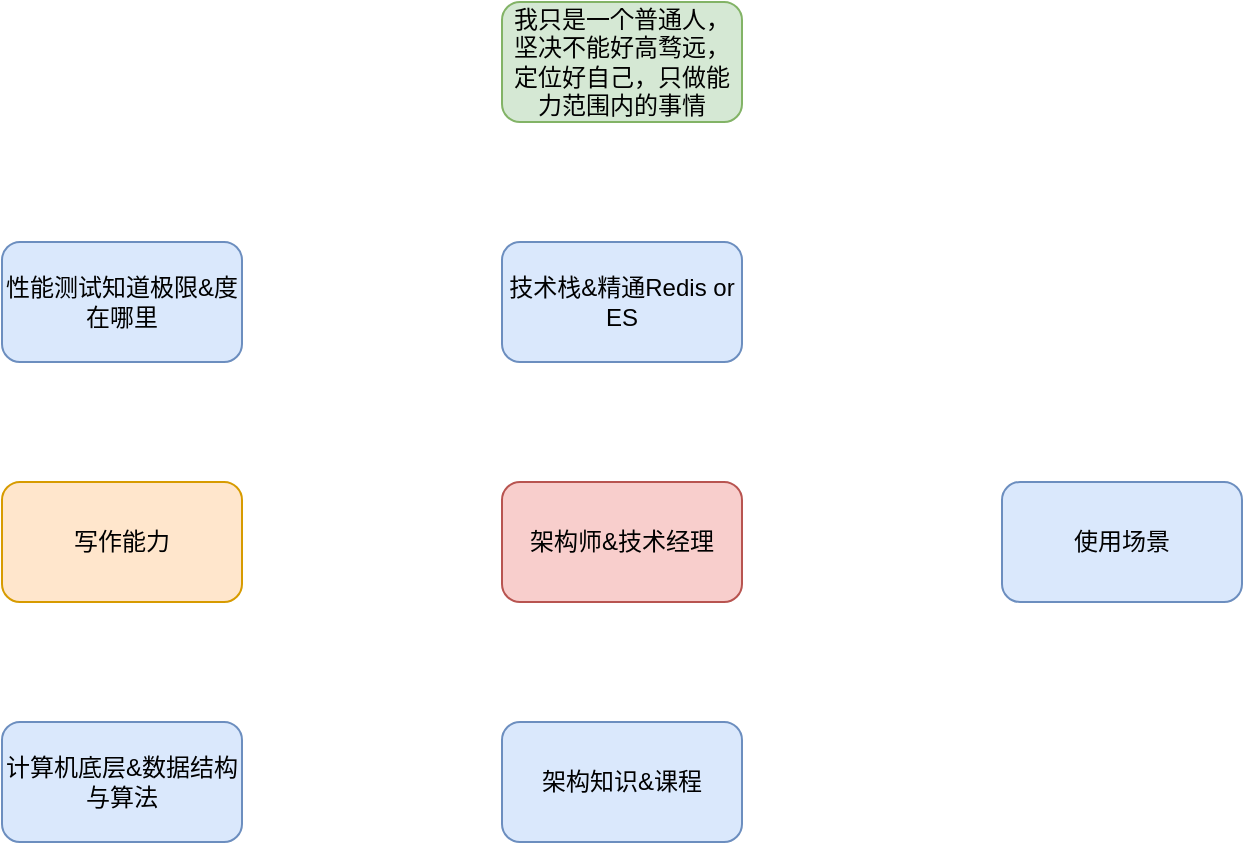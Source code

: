 <mxfile version="17.4.0" type="github">
  <diagram id="yX4JlD2XJ49cNifu15De" name="Page-1">
    <mxGraphModel dx="1002" dy="685" grid="1" gridSize="10" guides="1" tooltips="1" connect="1" arrows="1" fold="1" page="1" pageScale="1" pageWidth="827" pageHeight="1169" math="0" shadow="0">
      <root>
        <mxCell id="0" />
        <mxCell id="1" parent="0" />
        <mxCell id="sOjoA4uLG9KZKxS9Kc0K-1" value="性能测试知道极限&amp;amp;度在哪里" style="rounded=1;whiteSpace=wrap;html=1;fillColor=#dae8fc;strokeColor=#6c8ebf;" vertex="1" parent="1">
          <mxGeometry x="120" y="390" width="120" height="60" as="geometry" />
        </mxCell>
        <mxCell id="sOjoA4uLG9KZKxS9Kc0K-2" value="写作能力" style="rounded=1;whiteSpace=wrap;html=1;fillColor=#ffe6cc;strokeColor=#d79b00;" vertex="1" parent="1">
          <mxGeometry x="120" y="510" width="120" height="60" as="geometry" />
        </mxCell>
        <mxCell id="sOjoA4uLG9KZKxS9Kc0K-3" value="计算机底层&amp;amp;数据结构与算法" style="rounded=1;whiteSpace=wrap;html=1;fillColor=#dae8fc;strokeColor=#6c8ebf;" vertex="1" parent="1">
          <mxGeometry x="120" y="630" width="120" height="60" as="geometry" />
        </mxCell>
        <mxCell id="sOjoA4uLG9KZKxS9Kc0K-4" value="架构师&amp;amp;技术经理" style="rounded=1;whiteSpace=wrap;html=1;fillColor=#f8cecc;strokeColor=#b85450;" vertex="1" parent="1">
          <mxGeometry x="370" y="510" width="120" height="60" as="geometry" />
        </mxCell>
        <mxCell id="sOjoA4uLG9KZKxS9Kc0K-5" value="技术栈&amp;amp;精通Redis or ES" style="rounded=1;whiteSpace=wrap;html=1;fillColor=#dae8fc;strokeColor=#6c8ebf;" vertex="1" parent="1">
          <mxGeometry x="370" y="390" width="120" height="60" as="geometry" />
        </mxCell>
        <mxCell id="sOjoA4uLG9KZKxS9Kc0K-6" value="架构知识&amp;amp;课程" style="rounded=1;whiteSpace=wrap;html=1;fillColor=#dae8fc;strokeColor=#6c8ebf;" vertex="1" parent="1">
          <mxGeometry x="370" y="630" width="120" height="60" as="geometry" />
        </mxCell>
        <mxCell id="sOjoA4uLG9KZKxS9Kc0K-7" value="使用场景" style="rounded=1;whiteSpace=wrap;html=1;fillColor=#dae8fc;strokeColor=#6c8ebf;" vertex="1" parent="1">
          <mxGeometry x="620" y="510" width="120" height="60" as="geometry" />
        </mxCell>
        <mxCell id="sOjoA4uLG9KZKxS9Kc0K-9" value="我只是一个普通人，坚决不能好高骛远，定位好自己，只做能力范围内的事情" style="rounded=1;whiteSpace=wrap;html=1;fillColor=#d5e8d4;strokeColor=#82b366;" vertex="1" parent="1">
          <mxGeometry x="370" y="270" width="120" height="60" as="geometry" />
        </mxCell>
      </root>
    </mxGraphModel>
  </diagram>
</mxfile>
